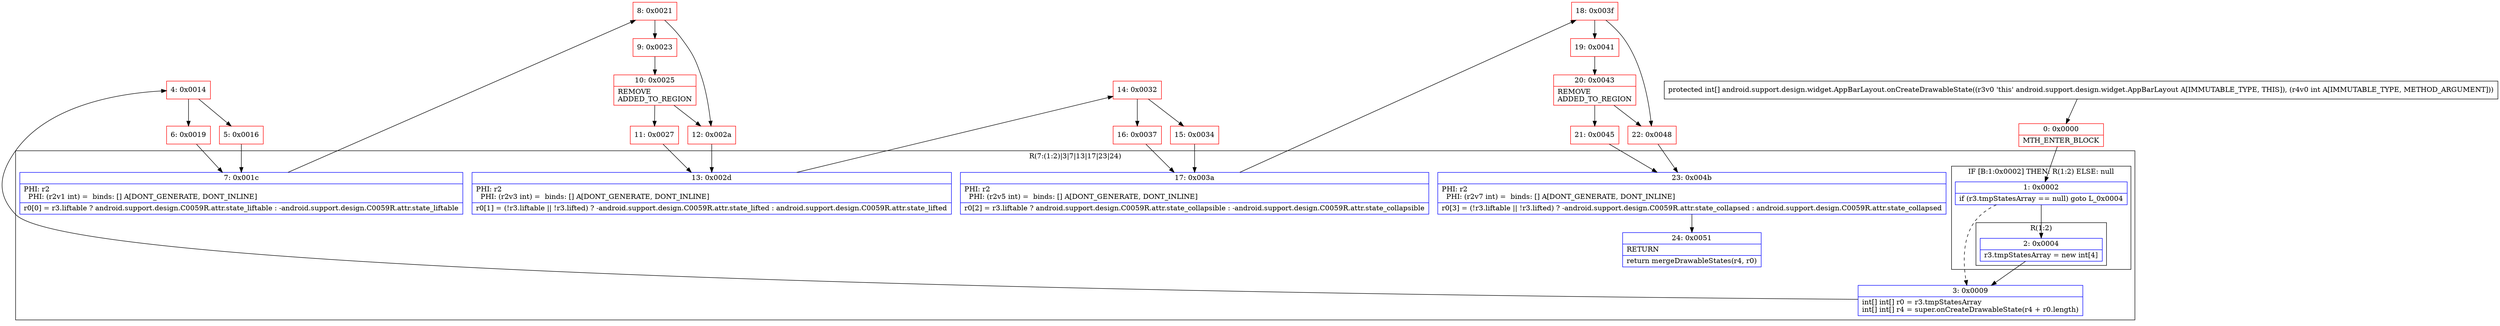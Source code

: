 digraph "CFG forandroid.support.design.widget.AppBarLayout.onCreateDrawableState(I)[I" {
subgraph cluster_Region_1930192718 {
label = "R(7:(1:2)|3|7|13|17|23|24)";
node [shape=record,color=blue];
subgraph cluster_IfRegion_895493672 {
label = "IF [B:1:0x0002] THEN: R(1:2) ELSE: null";
node [shape=record,color=blue];
Node_1 [shape=record,label="{1\:\ 0x0002|if (r3.tmpStatesArray == null) goto L_0x0004\l}"];
subgraph cluster_Region_2010703619 {
label = "R(1:2)";
node [shape=record,color=blue];
Node_2 [shape=record,label="{2\:\ 0x0004|r3.tmpStatesArray = new int[4]\l}"];
}
}
Node_3 [shape=record,label="{3\:\ 0x0009|int[] int[] r0 = r3.tmpStatesArray\lint[] int[] r4 = super.onCreateDrawableState(r4 + r0.length)\l}"];
Node_7 [shape=record,label="{7\:\ 0x001c|PHI: r2 \l  PHI: (r2v1 int) =  binds: [] A[DONT_GENERATE, DONT_INLINE]\l|r0[0] = r3.liftable ? android.support.design.C0059R.attr.state_liftable : \-android.support.design.C0059R.attr.state_liftable\l}"];
Node_13 [shape=record,label="{13\:\ 0x002d|PHI: r2 \l  PHI: (r2v3 int) =  binds: [] A[DONT_GENERATE, DONT_INLINE]\l|r0[1] = (!r3.liftable \|\| !r3.lifted) ? \-android.support.design.C0059R.attr.state_lifted : android.support.design.C0059R.attr.state_lifted\l}"];
Node_17 [shape=record,label="{17\:\ 0x003a|PHI: r2 \l  PHI: (r2v5 int) =  binds: [] A[DONT_GENERATE, DONT_INLINE]\l|r0[2] = r3.liftable ? android.support.design.C0059R.attr.state_collapsible : \-android.support.design.C0059R.attr.state_collapsible\l}"];
Node_23 [shape=record,label="{23\:\ 0x004b|PHI: r2 \l  PHI: (r2v7 int) =  binds: [] A[DONT_GENERATE, DONT_INLINE]\l|r0[3] = (!r3.liftable \|\| !r3.lifted) ? \-android.support.design.C0059R.attr.state_collapsed : android.support.design.C0059R.attr.state_collapsed\l}"];
Node_24 [shape=record,label="{24\:\ 0x0051|RETURN\l|return mergeDrawableStates(r4, r0)\l}"];
}
Node_0 [shape=record,color=red,label="{0\:\ 0x0000|MTH_ENTER_BLOCK\l}"];
Node_4 [shape=record,color=red,label="{4\:\ 0x0014}"];
Node_5 [shape=record,color=red,label="{5\:\ 0x0016}"];
Node_6 [shape=record,color=red,label="{6\:\ 0x0019}"];
Node_8 [shape=record,color=red,label="{8\:\ 0x0021}"];
Node_9 [shape=record,color=red,label="{9\:\ 0x0023}"];
Node_10 [shape=record,color=red,label="{10\:\ 0x0025|REMOVE\lADDED_TO_REGION\l}"];
Node_11 [shape=record,color=red,label="{11\:\ 0x0027}"];
Node_12 [shape=record,color=red,label="{12\:\ 0x002a}"];
Node_14 [shape=record,color=red,label="{14\:\ 0x0032}"];
Node_15 [shape=record,color=red,label="{15\:\ 0x0034}"];
Node_16 [shape=record,color=red,label="{16\:\ 0x0037}"];
Node_18 [shape=record,color=red,label="{18\:\ 0x003f}"];
Node_19 [shape=record,color=red,label="{19\:\ 0x0041}"];
Node_20 [shape=record,color=red,label="{20\:\ 0x0043|REMOVE\lADDED_TO_REGION\l}"];
Node_21 [shape=record,color=red,label="{21\:\ 0x0045}"];
Node_22 [shape=record,color=red,label="{22\:\ 0x0048}"];
MethodNode[shape=record,label="{protected int[] android.support.design.widget.AppBarLayout.onCreateDrawableState((r3v0 'this' android.support.design.widget.AppBarLayout A[IMMUTABLE_TYPE, THIS]), (r4v0 int A[IMMUTABLE_TYPE, METHOD_ARGUMENT])) }"];
MethodNode -> Node_0;
Node_1 -> Node_2;
Node_1 -> Node_3[style=dashed];
Node_2 -> Node_3;
Node_3 -> Node_4;
Node_7 -> Node_8;
Node_13 -> Node_14;
Node_17 -> Node_18;
Node_23 -> Node_24;
Node_0 -> Node_1;
Node_4 -> Node_5;
Node_4 -> Node_6;
Node_5 -> Node_7;
Node_6 -> Node_7;
Node_8 -> Node_9;
Node_8 -> Node_12;
Node_9 -> Node_10;
Node_10 -> Node_11;
Node_10 -> Node_12;
Node_11 -> Node_13;
Node_12 -> Node_13;
Node_14 -> Node_15;
Node_14 -> Node_16;
Node_15 -> Node_17;
Node_16 -> Node_17;
Node_18 -> Node_19;
Node_18 -> Node_22;
Node_19 -> Node_20;
Node_20 -> Node_21;
Node_20 -> Node_22;
Node_21 -> Node_23;
Node_22 -> Node_23;
}

